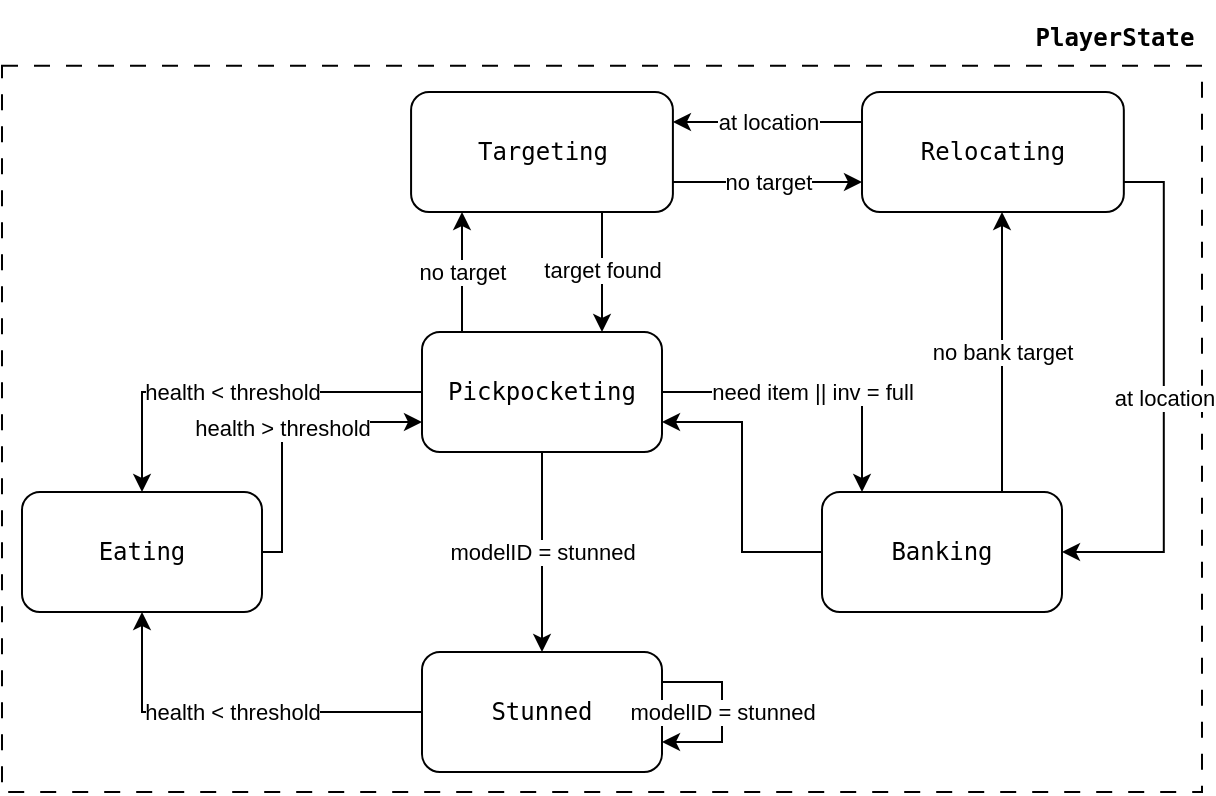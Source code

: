 <mxfile version="22.0.3" type="device">
  <diagram name="Player State Machine" id="oqlqxEs9Cmlg-QSqKU8u">
    <mxGraphModel dx="620" dy="554" grid="1" gridSize="10" guides="1" tooltips="1" connect="1" arrows="1" fold="1" page="1" pageScale="1" pageWidth="850" pageHeight="1100" math="0" shadow="0">
      <root>
        <mxCell id="0" />
        <mxCell id="1" parent="0" />
        <mxCell id="rBS1Zq8N4xbkcFyL9F6j-14" value="" style="group" vertex="1" connectable="0" parent="1">
          <mxGeometry x="150" y="120" width="600" height="390" as="geometry" />
        </mxCell>
        <mxCell id="rBS1Zq8N4xbkcFyL9F6j-12" value="" style="rounded=0;whiteSpace=wrap;html=1;fillColor=none;dashed=1;dashPattern=8 8;" vertex="1" parent="rBS1Zq8N4xbkcFyL9F6j-14">
          <mxGeometry y="26.897" width="600" height="363.103" as="geometry" />
        </mxCell>
        <mxCell id="rBS1Zq8N4xbkcFyL9F6j-13" value="&lt;pre&gt;PlayerState&lt;/pre&gt;" style="text;html=1;strokeColor=none;fillColor=none;align=center;verticalAlign=middle;whiteSpace=wrap;rounded=0;fontStyle=1" vertex="1" parent="rBS1Zq8N4xbkcFyL9F6j-14">
          <mxGeometry x="512.727" width="87.273" height="26.897" as="geometry" />
        </mxCell>
        <mxCell id="rBS1Zq8N4xbkcFyL9F6j-19" value="no target" style="edgeStyle=orthogonalEdgeStyle;rounded=0;orthogonalLoop=1;jettySize=auto;html=1;exitX=1;exitY=0.75;exitDx=0;exitDy=0;entryX=0;entryY=0.75;entryDx=0;entryDy=0;" edge="1" parent="rBS1Zq8N4xbkcFyL9F6j-14" source="rBS1Zq8N4xbkcFyL9F6j-15" target="rBS1Zq8N4xbkcFyL9F6j-18">
          <mxGeometry relative="1" as="geometry" />
        </mxCell>
        <mxCell id="rBS1Zq8N4xbkcFyL9F6j-15" value="&lt;pre&gt;Targeting&lt;/pre&gt;" style="rounded=1;whiteSpace=wrap;html=1;" vertex="1" parent="rBS1Zq8N4xbkcFyL9F6j-14">
          <mxGeometry x="204.541" y="40" width="130.909" height="60" as="geometry" />
        </mxCell>
        <mxCell id="rBS1Zq8N4xbkcFyL9F6j-20" value="at location" style="edgeStyle=orthogonalEdgeStyle;rounded=0;orthogonalLoop=1;jettySize=auto;html=1;exitX=0;exitY=0.25;exitDx=0;exitDy=0;entryX=1;entryY=0.25;entryDx=0;entryDy=0;" edge="1" parent="rBS1Zq8N4xbkcFyL9F6j-14" source="rBS1Zq8N4xbkcFyL9F6j-18" target="rBS1Zq8N4xbkcFyL9F6j-15">
          <mxGeometry relative="1" as="geometry" />
        </mxCell>
        <mxCell id="rBS1Zq8N4xbkcFyL9F6j-18" value="&lt;pre&gt;Relocating&lt;/pre&gt;" style="rounded=1;whiteSpace=wrap;html=1;" vertex="1" parent="rBS1Zq8N4xbkcFyL9F6j-14">
          <mxGeometry x="430.003" y="40" width="130.909" height="60" as="geometry" />
        </mxCell>
        <mxCell id="rBS1Zq8N4xbkcFyL9F6j-5" value="modelID = stunned" style="edgeStyle=orthogonalEdgeStyle;rounded=0;orthogonalLoop=1;jettySize=auto;html=1;" edge="1" parent="1" source="rBS1Zq8N4xbkcFyL9F6j-2" target="rBS1Zq8N4xbkcFyL9F6j-3">
          <mxGeometry relative="1" as="geometry" />
        </mxCell>
        <mxCell id="rBS1Zq8N4xbkcFyL9F6j-6" value="health &amp;lt; threshold" style="edgeStyle=orthogonalEdgeStyle;rounded=0;orthogonalLoop=1;jettySize=auto;html=1;" edge="1" parent="1" source="rBS1Zq8N4xbkcFyL9F6j-2" target="rBS1Zq8N4xbkcFyL9F6j-4">
          <mxGeometry relative="1" as="geometry" />
        </mxCell>
        <mxCell id="rBS1Zq8N4xbkcFyL9F6j-10" value="need item || inv = full" style="edgeStyle=orthogonalEdgeStyle;rounded=0;orthogonalLoop=1;jettySize=auto;html=1;" edge="1" parent="1" source="rBS1Zq8N4xbkcFyL9F6j-2" target="rBS1Zq8N4xbkcFyL9F6j-9">
          <mxGeometry relative="1" as="geometry">
            <Array as="points">
              <mxPoint x="580" y="310" />
            </Array>
          </mxGeometry>
        </mxCell>
        <mxCell id="rBS1Zq8N4xbkcFyL9F6j-16" value="no target" style="edgeStyle=orthogonalEdgeStyle;rounded=0;orthogonalLoop=1;jettySize=auto;html=1;" edge="1" parent="1" source="rBS1Zq8N4xbkcFyL9F6j-2" target="rBS1Zq8N4xbkcFyL9F6j-15">
          <mxGeometry relative="1" as="geometry">
            <Array as="points">
              <mxPoint x="380" y="270" />
              <mxPoint x="380" y="270" />
            </Array>
          </mxGeometry>
        </mxCell>
        <mxCell id="rBS1Zq8N4xbkcFyL9F6j-2" value="&lt;pre&gt;Pickpocketing&lt;/pre&gt;" style="rounded=1;whiteSpace=wrap;html=1;" vertex="1" parent="1">
          <mxGeometry x="360" y="280" width="120" height="60" as="geometry" />
        </mxCell>
        <mxCell id="rBS1Zq8N4xbkcFyL9F6j-7" value="health &amp;lt; threshold" style="edgeStyle=orthogonalEdgeStyle;rounded=0;orthogonalLoop=1;jettySize=auto;html=1;" edge="1" parent="1" source="rBS1Zq8N4xbkcFyL9F6j-3" target="rBS1Zq8N4xbkcFyL9F6j-4">
          <mxGeometry relative="1" as="geometry" />
        </mxCell>
        <mxCell id="rBS1Zq8N4xbkcFyL9F6j-3" value="&lt;pre&gt;Stunned&lt;/pre&gt;" style="rounded=1;whiteSpace=wrap;html=1;" vertex="1" parent="1">
          <mxGeometry x="360" y="440" width="120" height="60" as="geometry" />
        </mxCell>
        <mxCell id="rBS1Zq8N4xbkcFyL9F6j-8" value="health &amp;gt; threshold" style="edgeStyle=orthogonalEdgeStyle;rounded=0;orthogonalLoop=1;jettySize=auto;html=1;entryX=0;entryY=0.75;entryDx=0;entryDy=0;" edge="1" parent="1" source="rBS1Zq8N4xbkcFyL9F6j-4" target="rBS1Zq8N4xbkcFyL9F6j-2">
          <mxGeometry relative="1" as="geometry">
            <Array as="points">
              <mxPoint x="290" y="390" />
              <mxPoint x="290" y="325" />
            </Array>
          </mxGeometry>
        </mxCell>
        <mxCell id="rBS1Zq8N4xbkcFyL9F6j-4" value="&lt;pre&gt;Eating&lt;/pre&gt;" style="rounded=1;whiteSpace=wrap;html=1;" vertex="1" parent="1">
          <mxGeometry x="160" y="360" width="120" height="60" as="geometry" />
        </mxCell>
        <mxCell id="rBS1Zq8N4xbkcFyL9F6j-11" style="edgeStyle=orthogonalEdgeStyle;rounded=0;orthogonalLoop=1;jettySize=auto;html=1;entryX=1;entryY=0.75;entryDx=0;entryDy=0;" edge="1" parent="1" source="rBS1Zq8N4xbkcFyL9F6j-9" target="rBS1Zq8N4xbkcFyL9F6j-2">
          <mxGeometry relative="1" as="geometry" />
        </mxCell>
        <mxCell id="rBS1Zq8N4xbkcFyL9F6j-21" value="no bank target" style="edgeStyle=orthogonalEdgeStyle;rounded=0;orthogonalLoop=1;jettySize=auto;html=1;exitX=0.75;exitY=0;exitDx=0;exitDy=0;" edge="1" parent="1" source="rBS1Zq8N4xbkcFyL9F6j-9" target="rBS1Zq8N4xbkcFyL9F6j-18">
          <mxGeometry relative="1" as="geometry">
            <Array as="points">
              <mxPoint x="650" y="260" />
              <mxPoint x="650" y="260" />
            </Array>
          </mxGeometry>
        </mxCell>
        <mxCell id="rBS1Zq8N4xbkcFyL9F6j-9" value="&lt;pre&gt;Banking&lt;/pre&gt;" style="rounded=1;whiteSpace=wrap;html=1;" vertex="1" parent="1">
          <mxGeometry x="560" y="360" width="120" height="60" as="geometry" />
        </mxCell>
        <mxCell id="rBS1Zq8N4xbkcFyL9F6j-17" value="target found" style="edgeStyle=orthogonalEdgeStyle;rounded=0;orthogonalLoop=1;jettySize=auto;html=1;exitX=0.75;exitY=1;exitDx=0;exitDy=0;entryX=0.75;entryY=0;entryDx=0;entryDy=0;" edge="1" parent="1" source="rBS1Zq8N4xbkcFyL9F6j-15" target="rBS1Zq8N4xbkcFyL9F6j-2">
          <mxGeometry relative="1" as="geometry">
            <Array as="points">
              <mxPoint x="450" y="250" />
              <mxPoint x="450" y="250" />
            </Array>
          </mxGeometry>
        </mxCell>
        <mxCell id="rBS1Zq8N4xbkcFyL9F6j-22" value="at location" style="edgeStyle=orthogonalEdgeStyle;rounded=0;orthogonalLoop=1;jettySize=auto;html=1;exitX=1;exitY=0.75;exitDx=0;exitDy=0;entryX=1;entryY=0.5;entryDx=0;entryDy=0;" edge="1" parent="1" source="rBS1Zq8N4xbkcFyL9F6j-18" target="rBS1Zq8N4xbkcFyL9F6j-9">
          <mxGeometry relative="1" as="geometry" />
        </mxCell>
        <mxCell id="rBS1Zq8N4xbkcFyL9F6j-23" value="modelID = stunned" style="edgeStyle=orthogonalEdgeStyle;rounded=0;orthogonalLoop=1;jettySize=auto;html=1;exitX=1;exitY=0.25;exitDx=0;exitDy=0;entryX=1;entryY=0.75;entryDx=0;entryDy=0;" edge="1" parent="1" source="rBS1Zq8N4xbkcFyL9F6j-3" target="rBS1Zq8N4xbkcFyL9F6j-3">
          <mxGeometry relative="1" as="geometry">
            <Array as="points">
              <mxPoint x="510" y="455" />
              <mxPoint x="510" y="485" />
            </Array>
          </mxGeometry>
        </mxCell>
      </root>
    </mxGraphModel>
  </diagram>
</mxfile>
